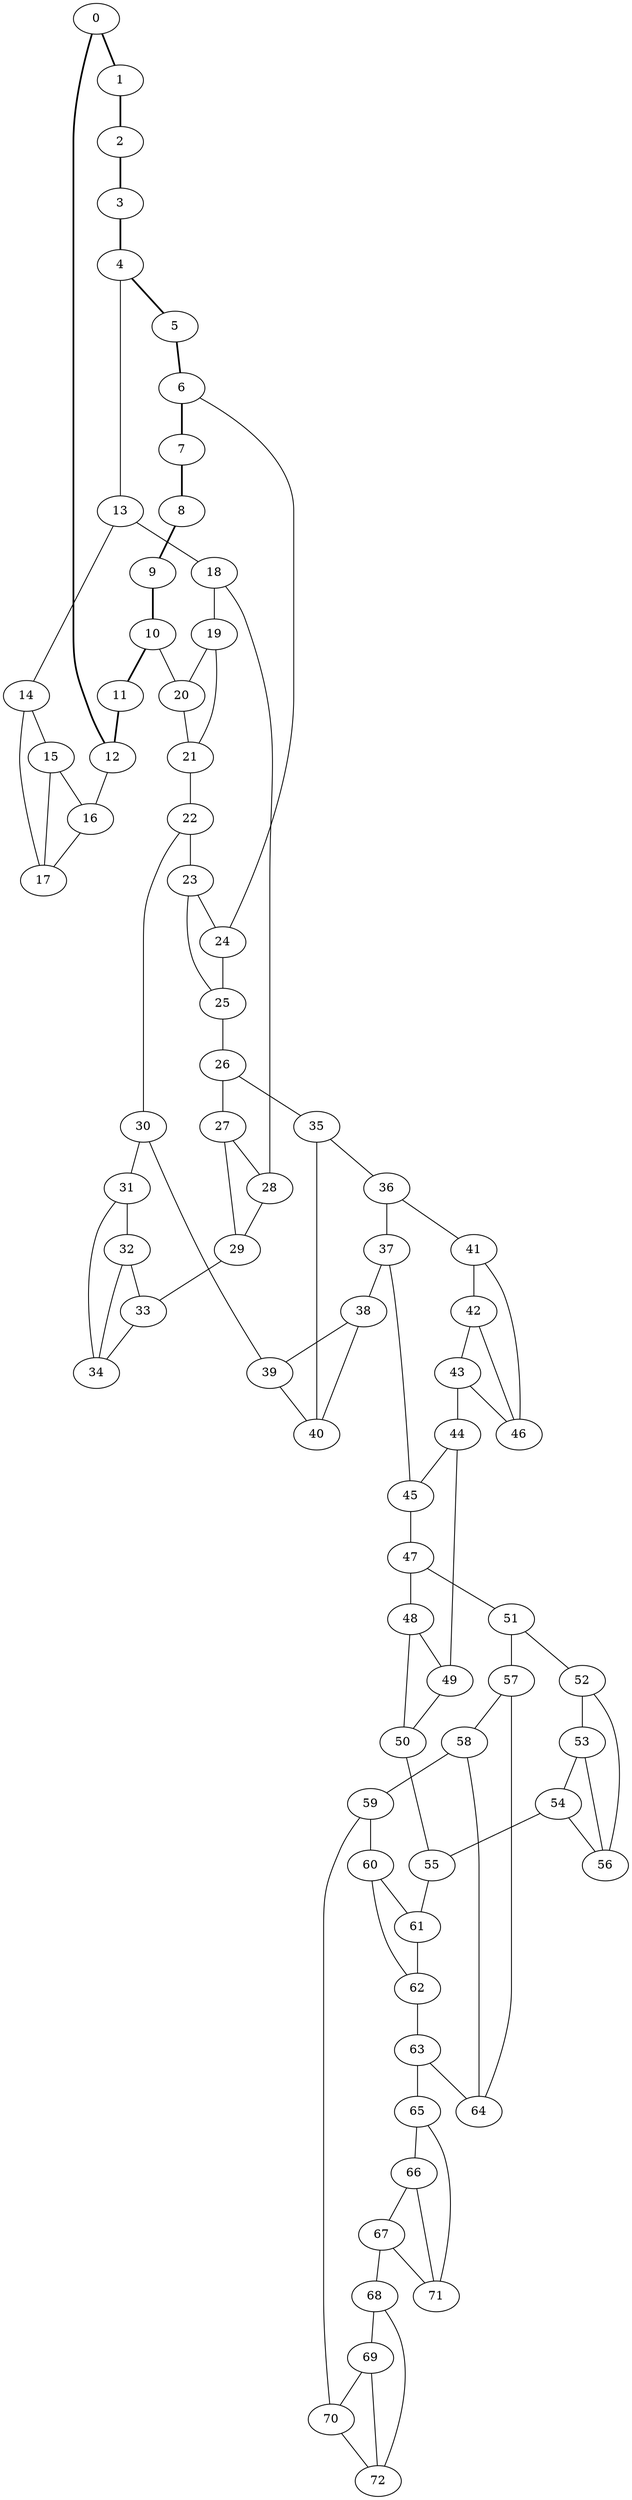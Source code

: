 //Inside of this graph isn't 3-connected
graph G {
0 [ pos = " 16.50,0.00!" ];
0 -- 1[style=bold];
0 -- 12[style=bold];
1 [ pos = " 14.61,7.67!" ];
1 -- 2[style=bold];
2 [ pos = " 9.37,13.58!" ];
2 -- 3[style=bold];
3 [ pos = " 1.99,16.38!" ];
3 -- 4[style=bold];
4 [ pos = " -5.85,15.43!" ];
4 -- 5[style=bold];
4 -- 13;
5 [ pos = " -12.35,10.94!" ];
5 -- 6[style=bold];
6 [ pos = " -16.02,3.95!" ];
6 -- 7[style=bold];
6 -- 24;
7 [ pos = " -16.02,-3.95!" ];
7 -- 8[style=bold];
8 [ pos = " -12.35,-10.94!" ];
8 -- 9[style=bold];
9 [ pos = " -5.85,-15.43!" ];
9 -- 10[style=bold];
10 [ pos = " 1.99,-16.38!" ];
10 -- 11[style=bold];
10 -- 20;
11 [ pos = " 9.37,-13.58!" ];
11 -- 12[style=bold];
12 [ pos = " 14.61,-7.67!" ];
12 -- 16;
13 -- 14;
13 -- 18;
14 -- 15;
14 -- 17;
15 -- 16;
15 -- 17;
16 -- 17;
18 -- 19;
18 -- 28;
19 -- 20;
19 -- 21;
20 -- 21;
21 -- 22;
22 -- 23;
22 -- 30;
23 -- 24;
23 -- 25;
24 -- 25;
25 -- 26;
26 -- 27;
26 -- 35;
27 -- 28;
27 -- 29;
28 -- 29;
29 -- 33;
30 -- 31;
30 -- 39;
31 -- 32;
31 -- 34;
32 -- 33;
32 -- 34;
33 -- 34;
35 -- 36;
35 -- 40;
36 -- 37;
36 -- 41;
37 -- 38;
37 -- 45;
38 -- 39;
38 -- 40;
39 -- 40;
41 -- 42;
41 -- 46;
42 -- 43;
42 -- 46;
43 -- 44;
43 -- 46;
44 -- 45;
44 -- 49;
45 -- 47;
47 -- 48;
47 -- 51;
48 -- 49;
48 -- 50;
49 -- 50;
50 -- 55;
51 -- 52;
51 -- 57;
52 -- 53;
52 -- 56;
53 -- 54;
53 -- 56;
54 -- 55;
54 -- 56;
55 -- 61;
57 -- 58;
57 -- 64;
58 -- 59;
58 -- 64;
59 -- 60;
59 -- 70;
60 -- 61;
60 -- 62;
61 -- 62;
62 -- 63;
63 -- 64;
63 -- 65;
65 -- 66;
65 -- 71;
66 -- 67;
66 -- 71;
67 -- 68;
67 -- 71;
68 -- 69;
68 -- 72;
69 -- 70;
69 -- 72;
70 -- 72;
}

